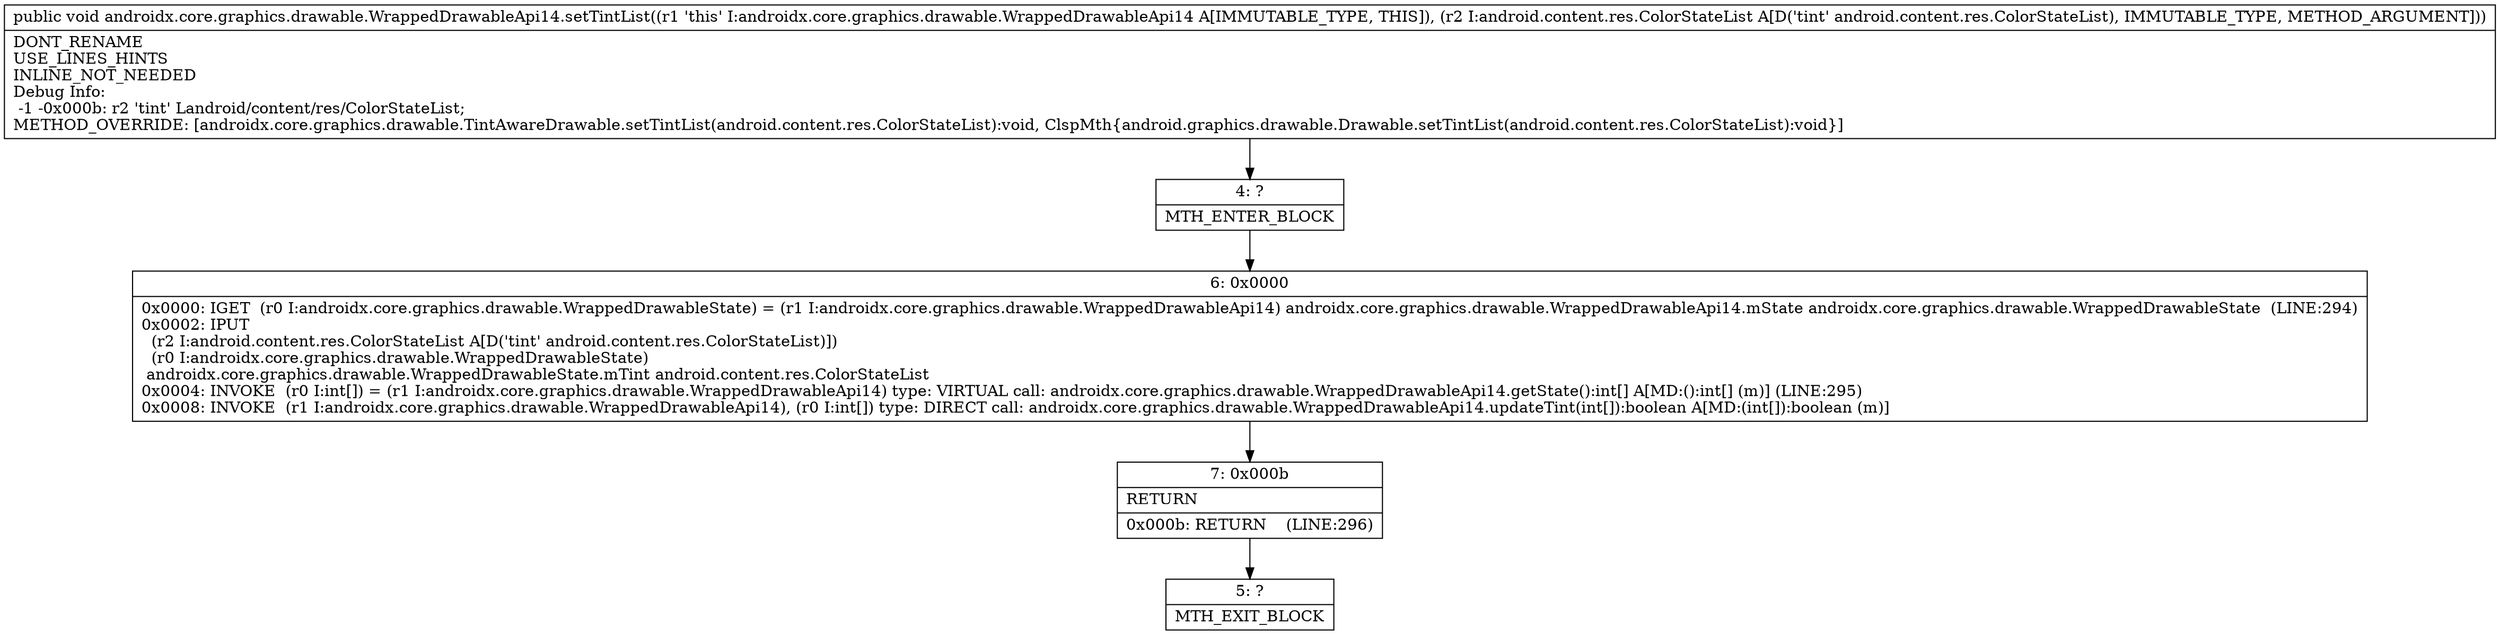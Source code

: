 digraph "CFG forandroidx.core.graphics.drawable.WrappedDrawableApi14.setTintList(Landroid\/content\/res\/ColorStateList;)V" {
Node_4 [shape=record,label="{4\:\ ?|MTH_ENTER_BLOCK\l}"];
Node_6 [shape=record,label="{6\:\ 0x0000|0x0000: IGET  (r0 I:androidx.core.graphics.drawable.WrappedDrawableState) = (r1 I:androidx.core.graphics.drawable.WrappedDrawableApi14) androidx.core.graphics.drawable.WrappedDrawableApi14.mState androidx.core.graphics.drawable.WrappedDrawableState  (LINE:294)\l0x0002: IPUT  \l  (r2 I:android.content.res.ColorStateList A[D('tint' android.content.res.ColorStateList)])\l  (r0 I:androidx.core.graphics.drawable.WrappedDrawableState)\l androidx.core.graphics.drawable.WrappedDrawableState.mTint android.content.res.ColorStateList \l0x0004: INVOKE  (r0 I:int[]) = (r1 I:androidx.core.graphics.drawable.WrappedDrawableApi14) type: VIRTUAL call: androidx.core.graphics.drawable.WrappedDrawableApi14.getState():int[] A[MD:():int[] (m)] (LINE:295)\l0x0008: INVOKE  (r1 I:androidx.core.graphics.drawable.WrappedDrawableApi14), (r0 I:int[]) type: DIRECT call: androidx.core.graphics.drawable.WrappedDrawableApi14.updateTint(int[]):boolean A[MD:(int[]):boolean (m)]\l}"];
Node_7 [shape=record,label="{7\:\ 0x000b|RETURN\l|0x000b: RETURN    (LINE:296)\l}"];
Node_5 [shape=record,label="{5\:\ ?|MTH_EXIT_BLOCK\l}"];
MethodNode[shape=record,label="{public void androidx.core.graphics.drawable.WrappedDrawableApi14.setTintList((r1 'this' I:androidx.core.graphics.drawable.WrappedDrawableApi14 A[IMMUTABLE_TYPE, THIS]), (r2 I:android.content.res.ColorStateList A[D('tint' android.content.res.ColorStateList), IMMUTABLE_TYPE, METHOD_ARGUMENT]))  | DONT_RENAME\lUSE_LINES_HINTS\lINLINE_NOT_NEEDED\lDebug Info:\l  \-1 \-0x000b: r2 'tint' Landroid\/content\/res\/ColorStateList;\lMETHOD_OVERRIDE: [androidx.core.graphics.drawable.TintAwareDrawable.setTintList(android.content.res.ColorStateList):void, ClspMth\{android.graphics.drawable.Drawable.setTintList(android.content.res.ColorStateList):void\}]\l}"];
MethodNode -> Node_4;Node_4 -> Node_6;
Node_6 -> Node_7;
Node_7 -> Node_5;
}

